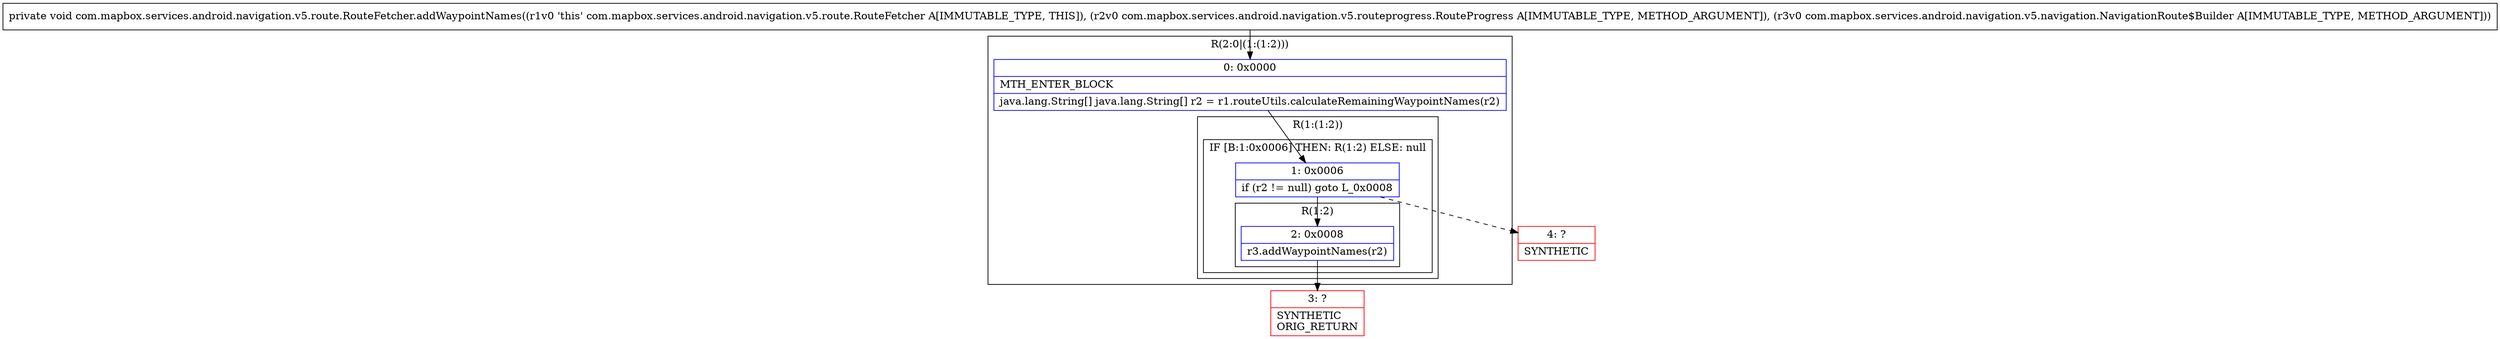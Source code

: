 digraph "CFG forcom.mapbox.services.android.navigation.v5.route.RouteFetcher.addWaypointNames(Lcom\/mapbox\/services\/android\/navigation\/v5\/routeprogress\/RouteProgress;Lcom\/mapbox\/services\/android\/navigation\/v5\/navigation\/NavigationRoute$Builder;)V" {
subgraph cluster_Region_1780470159 {
label = "R(2:0|(1:(1:2)))";
node [shape=record,color=blue];
Node_0 [shape=record,label="{0\:\ 0x0000|MTH_ENTER_BLOCK\l|java.lang.String[] java.lang.String[] r2 = r1.routeUtils.calculateRemainingWaypointNames(r2)\l}"];
subgraph cluster_Region_2036693901 {
label = "R(1:(1:2))";
node [shape=record,color=blue];
subgraph cluster_IfRegion_1567875105 {
label = "IF [B:1:0x0006] THEN: R(1:2) ELSE: null";
node [shape=record,color=blue];
Node_1 [shape=record,label="{1\:\ 0x0006|if (r2 != null) goto L_0x0008\l}"];
subgraph cluster_Region_196474919 {
label = "R(1:2)";
node [shape=record,color=blue];
Node_2 [shape=record,label="{2\:\ 0x0008|r3.addWaypointNames(r2)\l}"];
}
}
}
}
Node_3 [shape=record,color=red,label="{3\:\ ?|SYNTHETIC\lORIG_RETURN\l}"];
Node_4 [shape=record,color=red,label="{4\:\ ?|SYNTHETIC\l}"];
MethodNode[shape=record,label="{private void com.mapbox.services.android.navigation.v5.route.RouteFetcher.addWaypointNames((r1v0 'this' com.mapbox.services.android.navigation.v5.route.RouteFetcher A[IMMUTABLE_TYPE, THIS]), (r2v0 com.mapbox.services.android.navigation.v5.routeprogress.RouteProgress A[IMMUTABLE_TYPE, METHOD_ARGUMENT]), (r3v0 com.mapbox.services.android.navigation.v5.navigation.NavigationRoute$Builder A[IMMUTABLE_TYPE, METHOD_ARGUMENT])) }"];
MethodNode -> Node_0;
Node_0 -> Node_1;
Node_1 -> Node_2;
Node_1 -> Node_4[style=dashed];
Node_2 -> Node_3;
}

